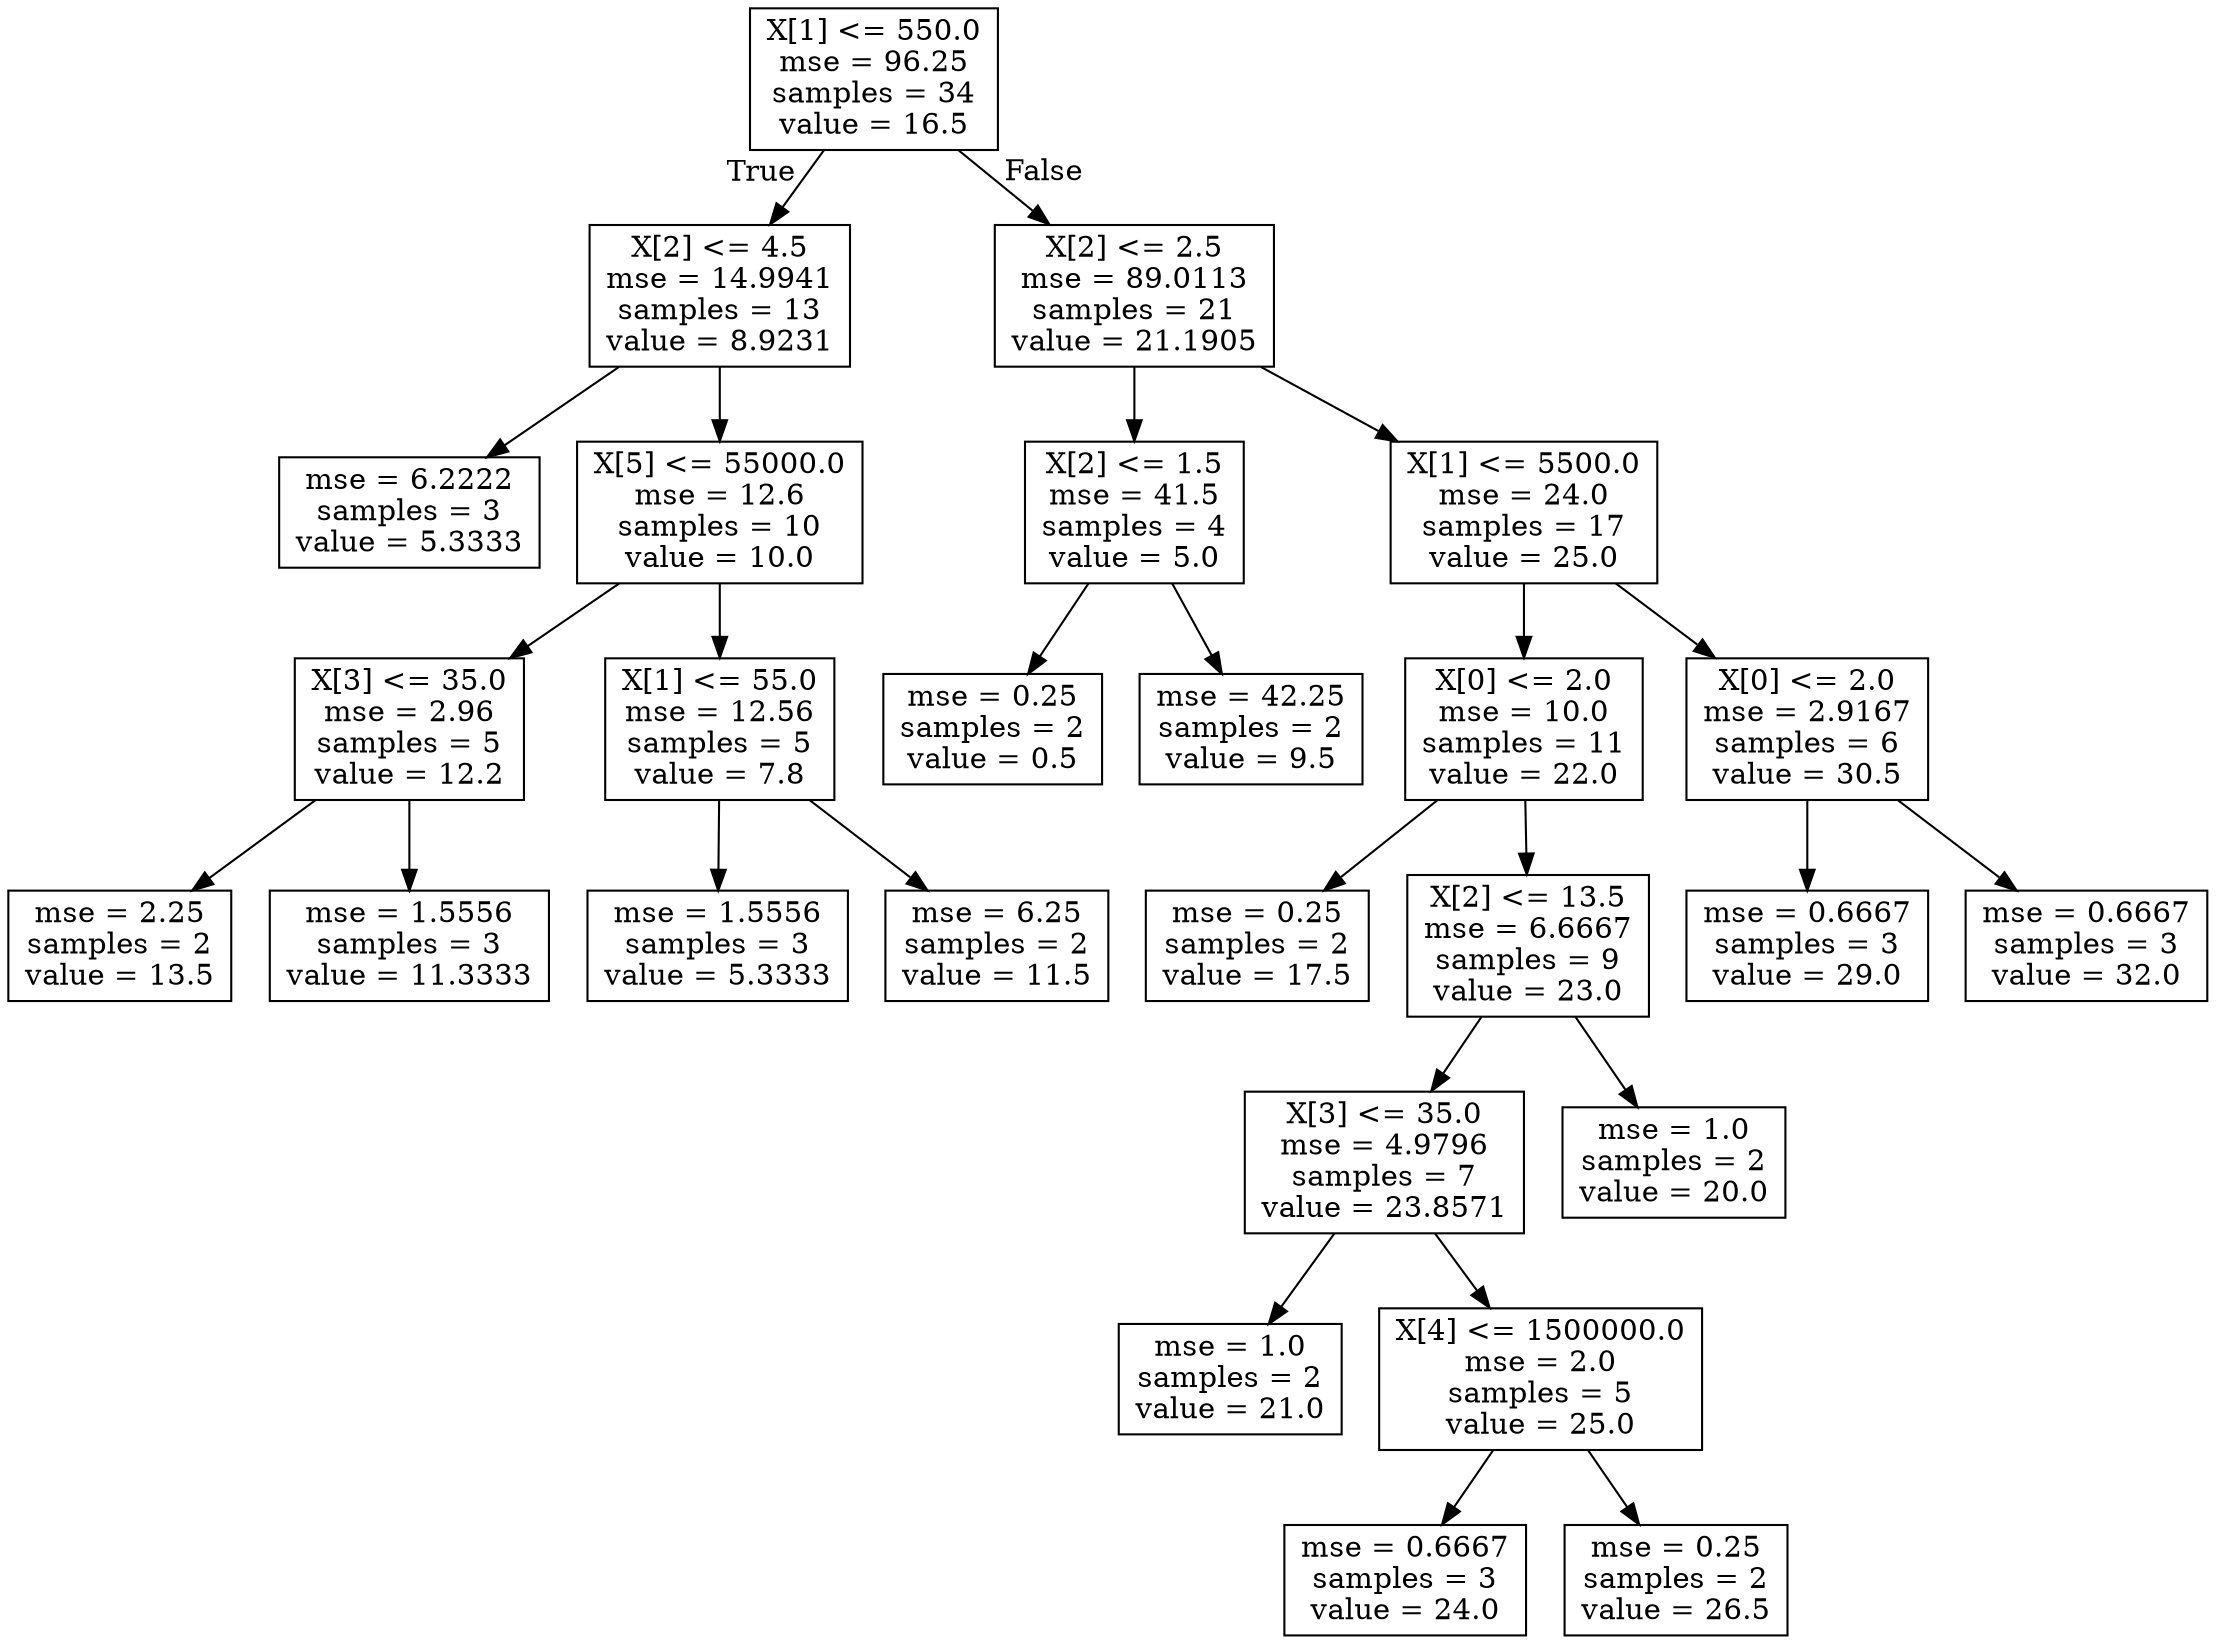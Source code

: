 digraph Tree {
node [shape=box] ;
0 [label="X[1] <= 550.0\nmse = 96.25\nsamples = 34\nvalue = 16.5"] ;
1 [label="X[2] <= 4.5\nmse = 14.9941\nsamples = 13\nvalue = 8.9231"] ;
0 -> 1 [labeldistance=2.5, labelangle=45, headlabel="True"] ;
2 [label="mse = 6.2222\nsamples = 3\nvalue = 5.3333"] ;
1 -> 2 ;
3 [label="X[5] <= 55000.0\nmse = 12.6\nsamples = 10\nvalue = 10.0"] ;
1 -> 3 ;
4 [label="X[3] <= 35.0\nmse = 2.96\nsamples = 5\nvalue = 12.2"] ;
3 -> 4 ;
5 [label="mse = 2.25\nsamples = 2\nvalue = 13.5"] ;
4 -> 5 ;
6 [label="mse = 1.5556\nsamples = 3\nvalue = 11.3333"] ;
4 -> 6 ;
7 [label="X[1] <= 55.0\nmse = 12.56\nsamples = 5\nvalue = 7.8"] ;
3 -> 7 ;
8 [label="mse = 1.5556\nsamples = 3\nvalue = 5.3333"] ;
7 -> 8 ;
9 [label="mse = 6.25\nsamples = 2\nvalue = 11.5"] ;
7 -> 9 ;
10 [label="X[2] <= 2.5\nmse = 89.0113\nsamples = 21\nvalue = 21.1905"] ;
0 -> 10 [labeldistance=2.5, labelangle=-45, headlabel="False"] ;
11 [label="X[2] <= 1.5\nmse = 41.5\nsamples = 4\nvalue = 5.0"] ;
10 -> 11 ;
12 [label="mse = 0.25\nsamples = 2\nvalue = 0.5"] ;
11 -> 12 ;
13 [label="mse = 42.25\nsamples = 2\nvalue = 9.5"] ;
11 -> 13 ;
14 [label="X[1] <= 5500.0\nmse = 24.0\nsamples = 17\nvalue = 25.0"] ;
10 -> 14 ;
15 [label="X[0] <= 2.0\nmse = 10.0\nsamples = 11\nvalue = 22.0"] ;
14 -> 15 ;
16 [label="mse = 0.25\nsamples = 2\nvalue = 17.5"] ;
15 -> 16 ;
17 [label="X[2] <= 13.5\nmse = 6.6667\nsamples = 9\nvalue = 23.0"] ;
15 -> 17 ;
18 [label="X[3] <= 35.0\nmse = 4.9796\nsamples = 7\nvalue = 23.8571"] ;
17 -> 18 ;
19 [label="mse = 1.0\nsamples = 2\nvalue = 21.0"] ;
18 -> 19 ;
20 [label="X[4] <= 1500000.0\nmse = 2.0\nsamples = 5\nvalue = 25.0"] ;
18 -> 20 ;
21 [label="mse = 0.6667\nsamples = 3\nvalue = 24.0"] ;
20 -> 21 ;
22 [label="mse = 0.25\nsamples = 2\nvalue = 26.5"] ;
20 -> 22 ;
23 [label="mse = 1.0\nsamples = 2\nvalue = 20.0"] ;
17 -> 23 ;
24 [label="X[0] <= 2.0\nmse = 2.9167\nsamples = 6\nvalue = 30.5"] ;
14 -> 24 ;
25 [label="mse = 0.6667\nsamples = 3\nvalue = 29.0"] ;
24 -> 25 ;
26 [label="mse = 0.6667\nsamples = 3\nvalue = 32.0"] ;
24 -> 26 ;
}